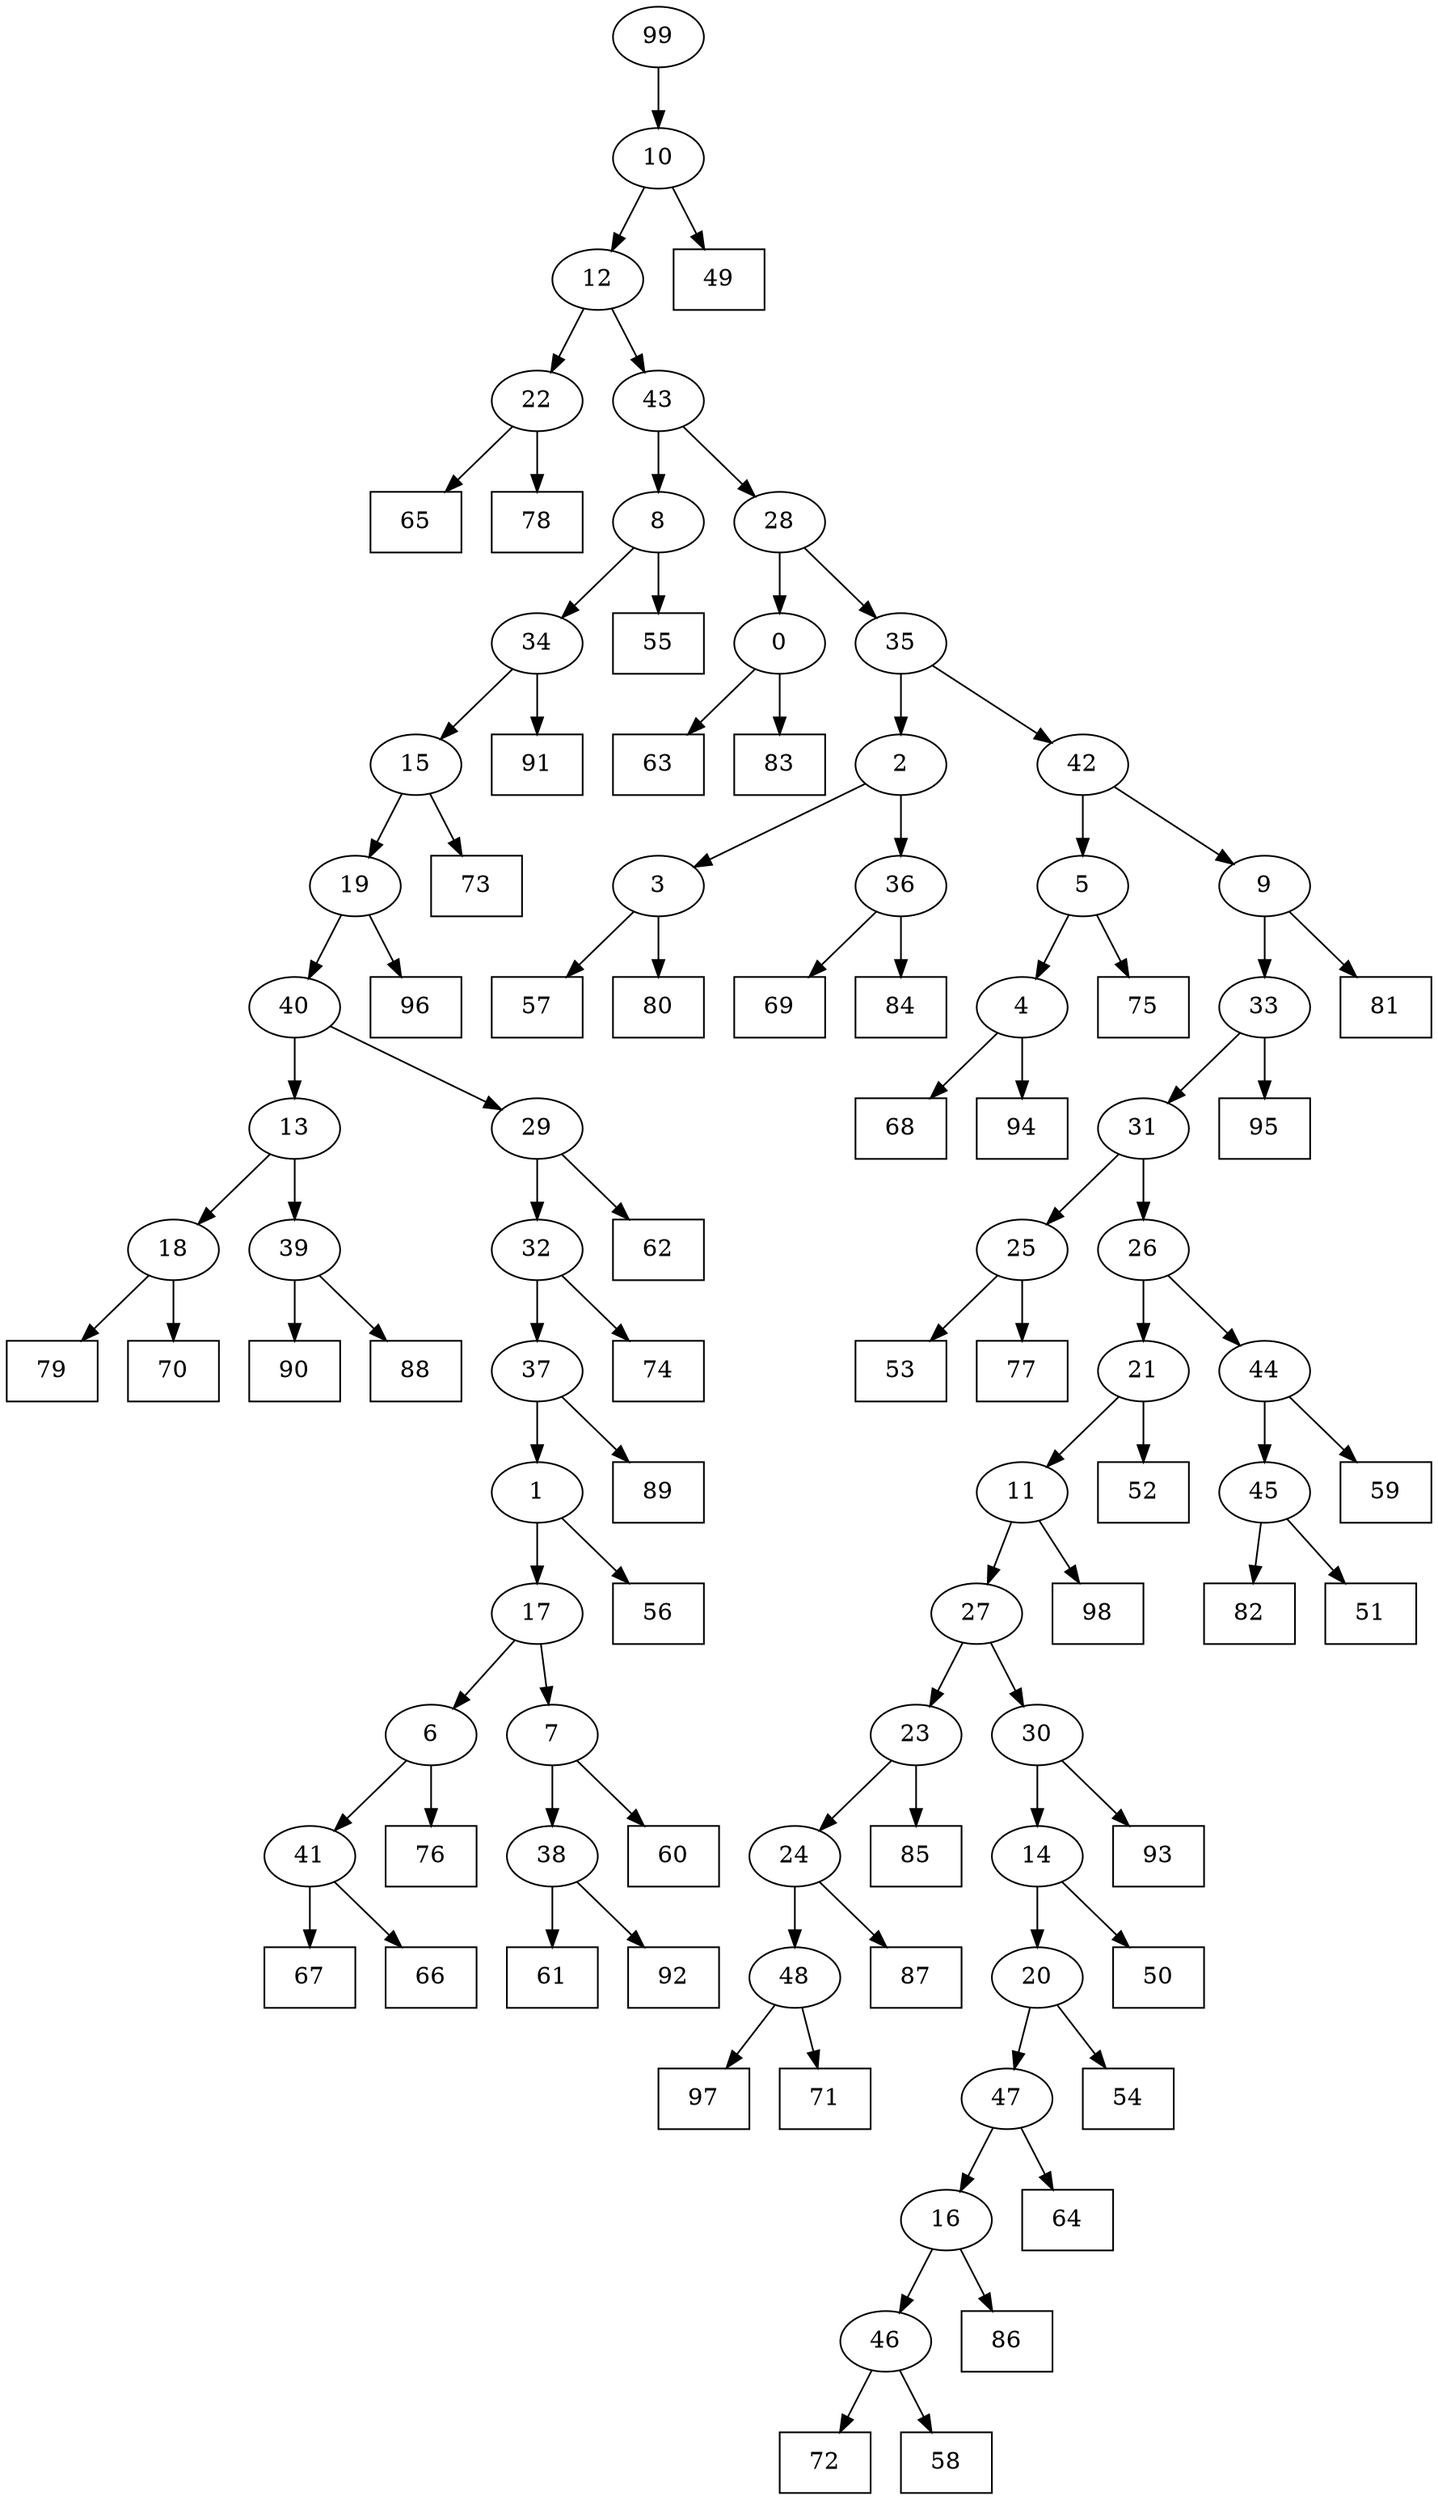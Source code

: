 digraph G {
0[label="0"];
1[label="1"];
2[label="2"];
3[label="3"];
4[label="4"];
5[label="5"];
6[label="6"];
7[label="7"];
8[label="8"];
9[label="9"];
10[label="10"];
11[label="11"];
12[label="12"];
13[label="13"];
14[label="14"];
15[label="15"];
16[label="16"];
17[label="17"];
18[label="18"];
19[label="19"];
20[label="20"];
21[label="21"];
22[label="22"];
23[label="23"];
24[label="24"];
25[label="25"];
26[label="26"];
27[label="27"];
28[label="28"];
29[label="29"];
30[label="30"];
31[label="31"];
32[label="32"];
33[label="33"];
34[label="34"];
35[label="35"];
36[label="36"];
37[label="37"];
38[label="38"];
39[label="39"];
40[label="40"];
41[label="41"];
42[label="42"];
43[label="43"];
44[label="44"];
45[label="45"];
46[label="46"];
47[label="47"];
48[label="48"];
49[shape=box,label="69"];
50[shape=box,label="68"];
51[shape=box,label="60"];
52[shape=box,label="62"];
53[shape=box,label="82"];
54[shape=box,label="63"];
55[shape=box,label="76"];
56[shape=box,label="55"];
57[shape=box,label="90"];
58[shape=box,label="74"];
59[shape=box,label="73"];
60[shape=box,label="64"];
61[shape=box,label="94"];
62[shape=box,label="79"];
63[shape=box,label="67"];
64[shape=box,label="85"];
65[shape=box,label="51"];
66[shape=box,label="93"];
67[shape=box,label="56"];
68[shape=box,label="95"];
69[shape=box,label="52"];
70[shape=box,label="54"];
71[shape=box,label="65"];
72[shape=box,label="75"];
73[shape=box,label="89"];
74[shape=box,label="49"];
75[shape=box,label="98"];
76[shape=box,label="57"];
77[shape=box,label="66"];
78[shape=box,label="87"];
79[shape=box,label="70"];
80[shape=box,label="96"];
81[shape=box,label="91"];
82[shape=box,label="72"];
83[shape=box,label="88"];
84[shape=box,label="61"];
85[shape=box,label="84"];
86[shape=box,label="97"];
87[shape=box,label="80"];
88[shape=box,label="81"];
89[shape=box,label="83"];
90[shape=box,label="58"];
91[shape=box,label="53"];
92[shape=box,label="59"];
93[shape=box,label="50"];
94[shape=box,label="77"];
95[shape=box,label="86"];
96[shape=box,label="71"];
97[shape=box,label="92"];
98[shape=box,label="78"];
99[label="99"];
0->89 ;
36->49 ;
39->83 ;
10->74 ;
41->63 ;
3->76 ;
25->94 ;
24->78 ;
46->90 ;
32->58 ;
38->84 ;
23->24 ;
47->60 ;
23->64 ;
0->54 ;
34->81 ;
30->14 ;
14->93 ;
20->70 ;
22->71 ;
14->20 ;
40->29 ;
29->32 ;
30->66 ;
39->57 ;
26->21 ;
21->69 ;
1->67 ;
21->11 ;
11->75 ;
6->41 ;
17->7 ;
7->51 ;
13->39 ;
42->5 ;
5->72 ;
36->85 ;
11->27 ;
27->30 ;
8->34 ;
33->68 ;
25->91 ;
15->19 ;
19->40 ;
16->46 ;
43->8 ;
27->23 ;
7->38 ;
38->97 ;
18->62 ;
22->98 ;
9->33 ;
33->31 ;
31->26 ;
19->80 ;
26->44 ;
44->92 ;
16->95 ;
29->52 ;
35->42 ;
37->73 ;
45->53 ;
31->25 ;
2->3 ;
3->87 ;
99->10 ;
24->48 ;
48->86 ;
8->56 ;
44->45 ;
45->65 ;
4->61 ;
43->28 ;
28->0 ;
6->55 ;
10->12 ;
12->43 ;
18->79 ;
32->37 ;
48->96 ;
5->4 ;
4->50 ;
12->22 ;
35->2 ;
41->77 ;
42->9 ;
9->88 ;
2->36 ;
34->15 ;
15->59 ;
17->6 ;
20->47 ;
47->16 ;
46->82 ;
40->13 ;
13->18 ;
28->35 ;
37->1 ;
1->17 ;
}
